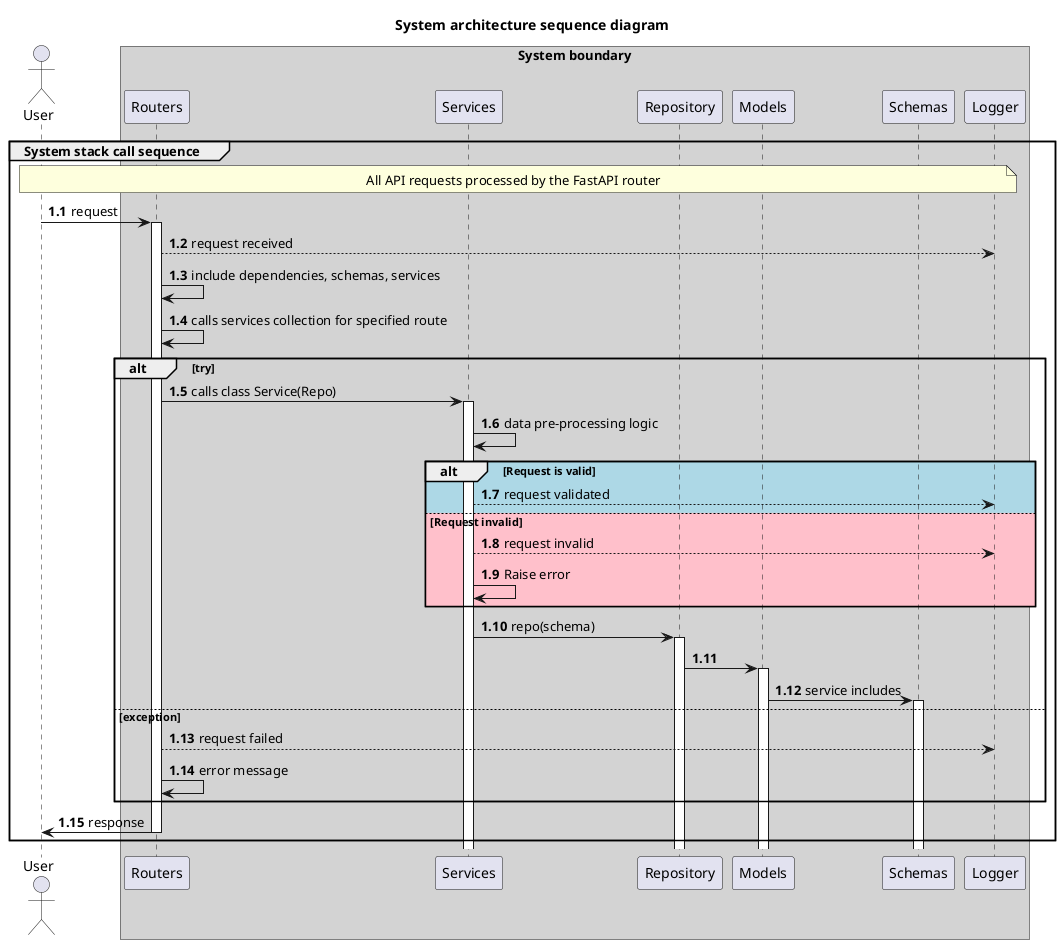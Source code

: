 @startuml architecture_sequence

title System architecture sequence diagram
actor User as user

box "System boundary" #LightGray
    participant "Routers" as rt
    participant "Services" as svc
    participant "Repository" as repo
    participant "Models" as md
    participant "Schemas" as scm
    participant "Logger" as log
end box

autonumber 1.1
group System stack call sequence

    note across
        All API requests processed by the FastAPI router
    end note

    user -> rt++: request
    rt --> log: request received
    rt -> rt: include dependencies, schemas, services
    rt -> rt: calls services collection for specified route
    alt try
        rt -> svc++: calls class Service(Repo)
        svc -> svc: data pre-processing logic
        
        alt #LightBlue Request is valid
            svc --> log: request validated
        else #Pink Request invalid
            svc --> log: request invalid
            svc -> svc: Raise error
        end

        svc -> repo++: repo(schema)
        repo -> md++:
        md -> scm++: service includes 

        ' md -> scm--:
        ' scm -> svc--:
        ' svc -> rt--: 
        ' svc -> svc: route spcefic additional logic
    else exception
        rt --> log: request failed
        rt -> rt: error message
    end alt
    rt -> user--: response
end

@enduml